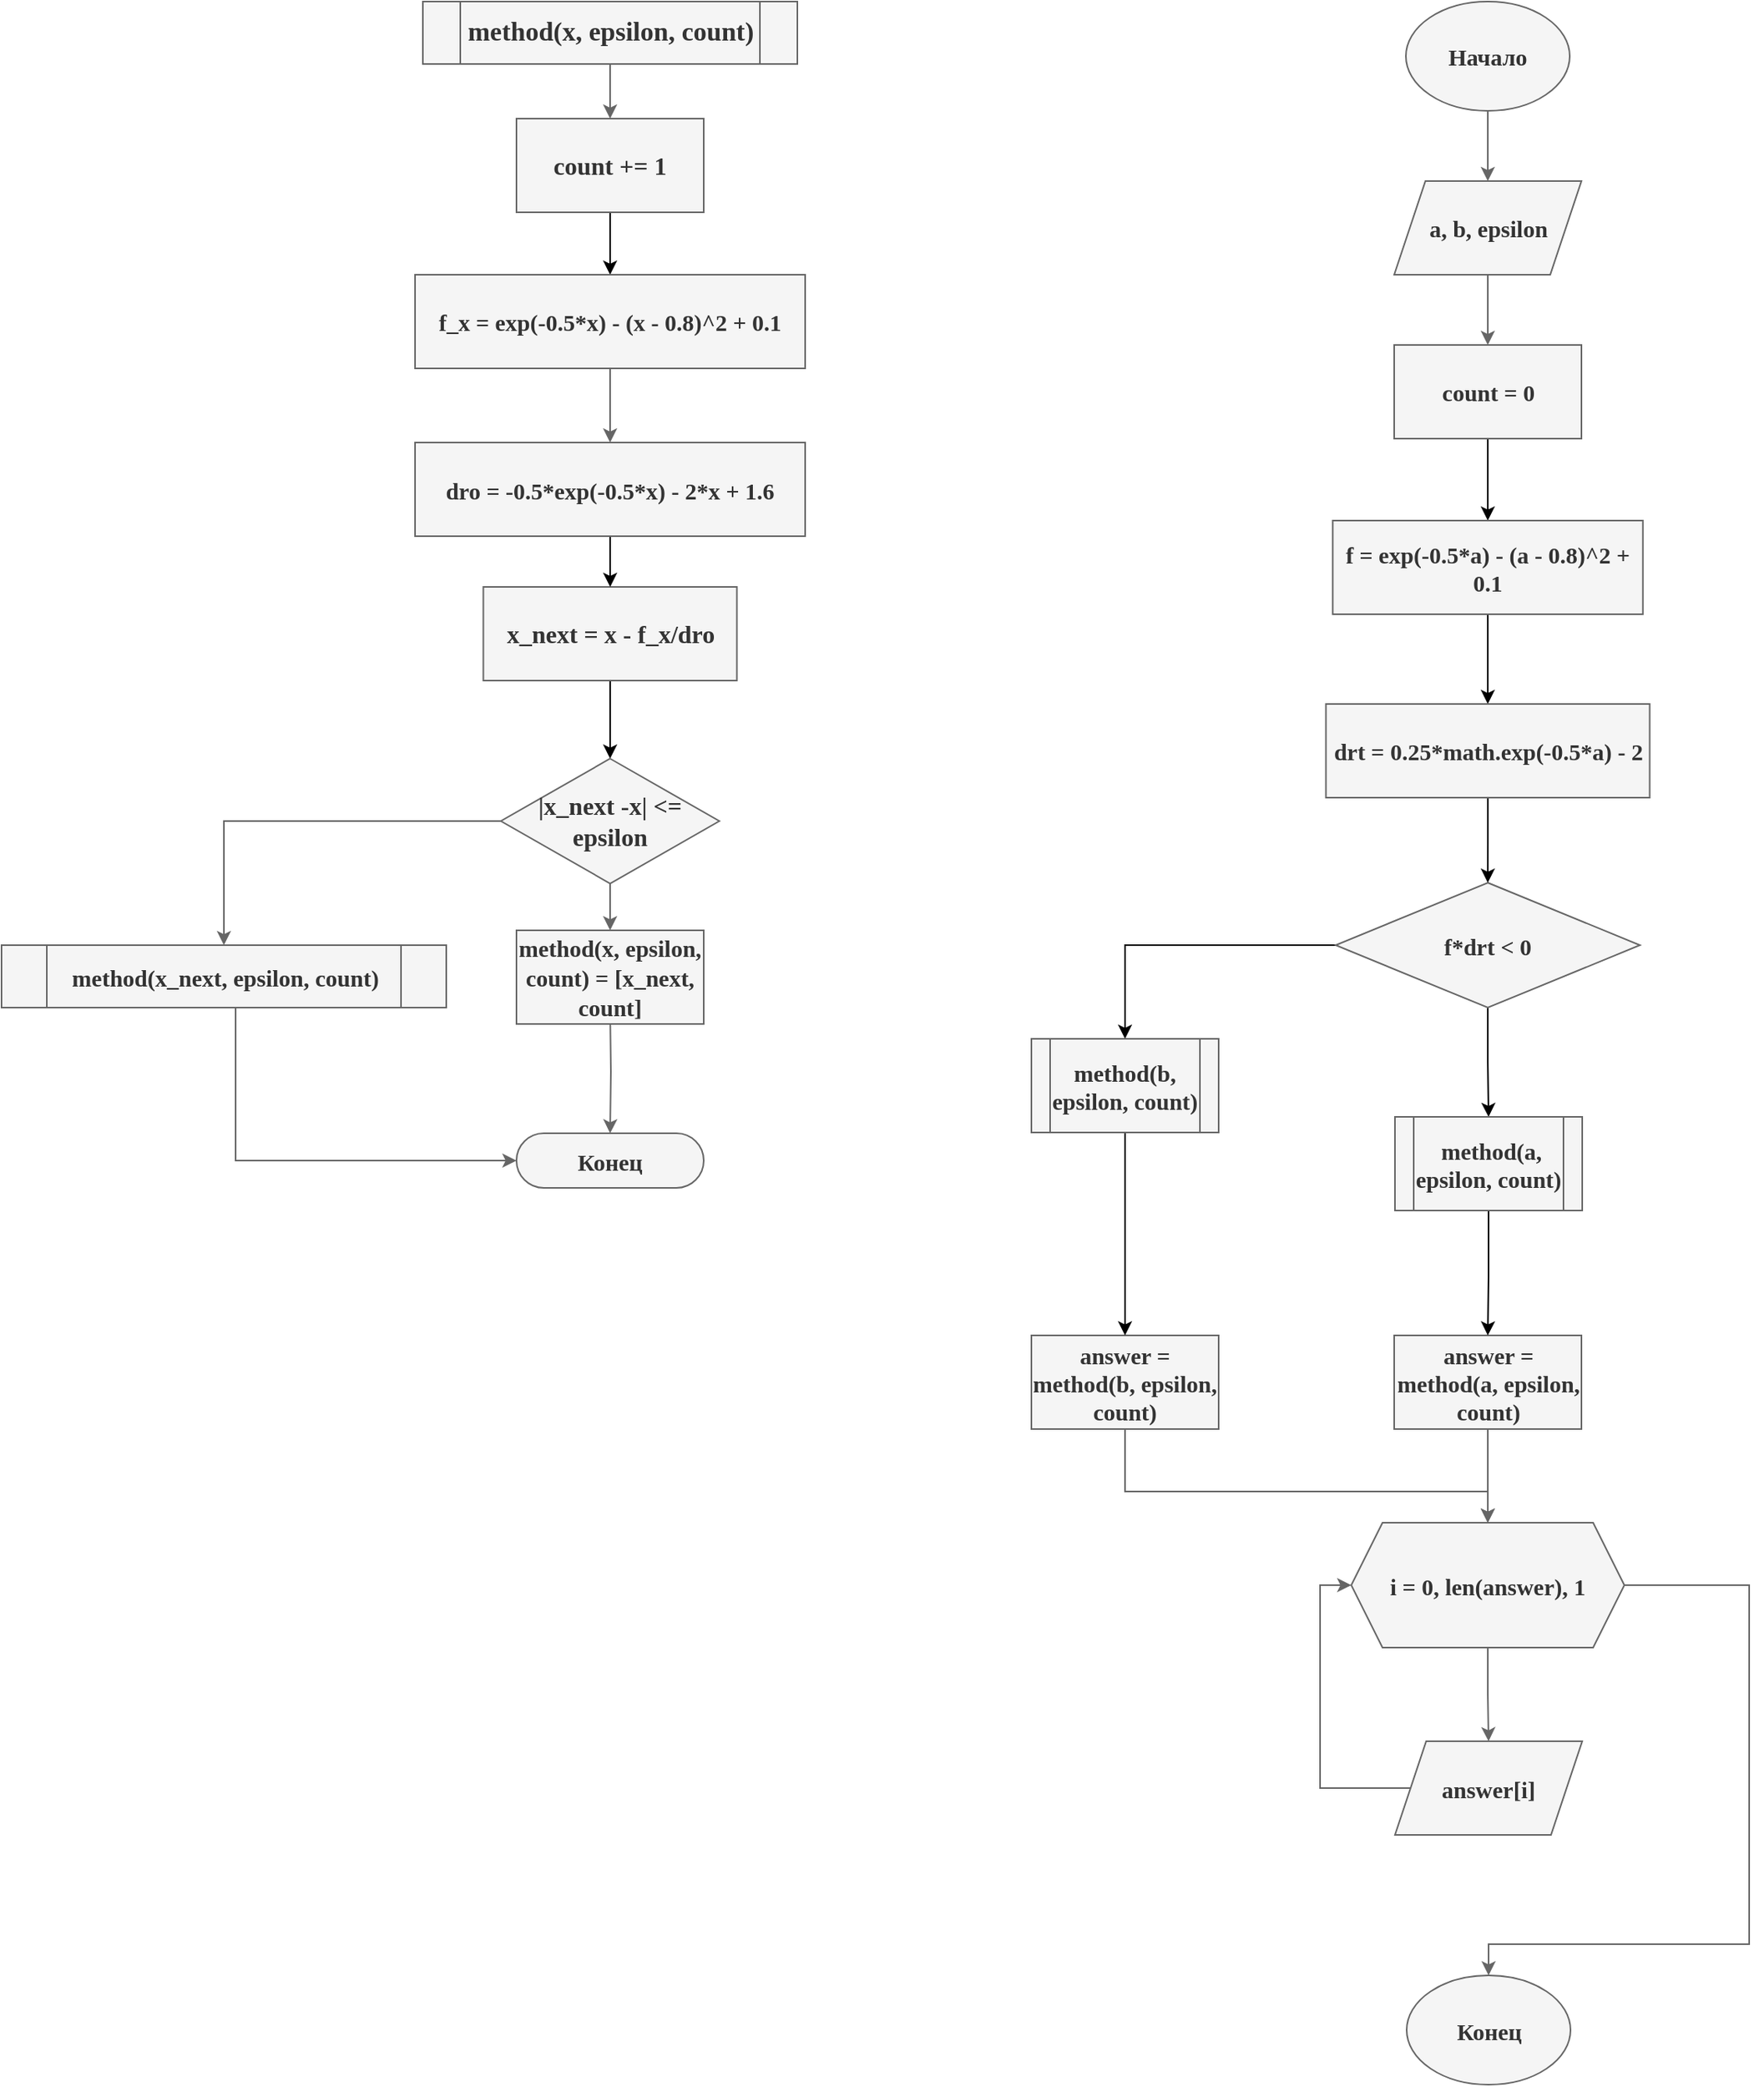 <mxfile version="14.4.4" type="device"><diagram id="C5RBs43oDa-KdzZeNtuy" name="Page-1"><mxGraphModel dx="1865" dy="552" grid="1" gridSize="10" guides="1" tooltips="1" connect="1" arrows="1" fold="1" page="1" pageScale="1" pageWidth="827" pageHeight="1169" math="0" shadow="0"><root><mxCell id="WIyWlLk6GJQsqaUBKTNV-0"/><mxCell id="WIyWlLk6GJQsqaUBKTNV-1" parent="WIyWlLk6GJQsqaUBKTNV-0"/><mxCell id="1kXEthfvPK5-8YO4eVUv-5" value="" style="edgeStyle=orthogonalEdgeStyle;rounded=0;orthogonalLoop=1;jettySize=auto;html=1;entryX=0.5;entryY=0;entryDx=0;entryDy=0;strokeWidth=1;fontFamily=Times New Roman;fillColor=#f5f5f5;strokeColor=#666666;fontStyle=1" parent="WIyWlLk6GJQsqaUBKTNV-1" source="1kXEthfvPK5-8YO4eVUv-6" edge="1"><mxGeometry relative="1" as="geometry"><mxPoint x="-70" y="95" as="targetPoint"/></mxGeometry></mxCell><mxCell id="1kXEthfvPK5-8YO4eVUv-6" value="&lt;span&gt;method(x, epsilon, count)&lt;/span&gt;" style="shape=process;html=1;backgroundOutline=1;strokeWidth=1;fontFamily=Times New Roman;fontSize=17;fillColor=#f5f5f5;strokeColor=#666666;fontColor=#333333;fontStyle=1" parent="WIyWlLk6GJQsqaUBKTNV-1" vertex="1"><mxGeometry x="-190" y="20" width="240" height="40" as="geometry"/></mxCell><mxCell id="1kXEthfvPK5-8YO4eVUv-7" value="" style="edgeStyle=orthogonalEdgeStyle;rounded=0;orthogonalLoop=1;jettySize=auto;html=1;strokeWidth=1;fontFamily=Times New Roman;fillColor=#f5f5f5;strokeColor=#666666;fontStyle=1" parent="WIyWlLk6GJQsqaUBKTNV-1" target="1kXEthfvPK5-8YO4eVUv-9" edge="1"><mxGeometry relative="1" as="geometry"><mxPoint x="-70" y="665" as="sourcePoint"/></mxGeometry></mxCell><mxCell id="1kXEthfvPK5-8YO4eVUv-9" value="&lt;font style=&quot;font-size: 15px&quot;&gt;&lt;span&gt;Конец&lt;/span&gt;&lt;/font&gt;" style="rounded=1;whiteSpace=wrap;html=1;fontSize=9;strokeWidth=1;arcSize=50;fontFamily=Times New Roman;fillColor=#f5f5f5;strokeColor=#666666;fontColor=#333333;fontStyle=1" parent="WIyWlLk6GJQsqaUBKTNV-1" vertex="1"><mxGeometry x="-130" y="745" width="120" height="35" as="geometry"/></mxCell><mxCell id="J3KhI6SmpT-N_aykuieB-4" value="" style="edgeStyle=orthogonalEdgeStyle;rounded=0;orthogonalLoop=1;jettySize=auto;html=1;strokeColor=#000000;strokeWidth=1;fontFamily=Times New Roman;fontSize=15;" parent="WIyWlLk6GJQsqaUBKTNV-1" source="1kXEthfvPK5-8YO4eVUv-10" target="J3KhI6SmpT-N_aykuieB-1" edge="1"><mxGeometry relative="1" as="geometry"/></mxCell><mxCell id="1kXEthfvPK5-8YO4eVUv-10" value="count += 1" style="rounded=0;whiteSpace=wrap;html=1;strokeColor=#666666;strokeWidth=1;fontFamily=Times New Roman;fontSize=16;fillColor=#f5f5f5;fontColor=#333333;fontStyle=1" parent="WIyWlLk6GJQsqaUBKTNV-1" vertex="1"><mxGeometry x="-130" y="95" width="120" height="60" as="geometry"/></mxCell><mxCell id="J3KhI6SmpT-N_aykuieB-0" value="" style="edgeStyle=orthogonalEdgeStyle;rounded=0;orthogonalLoop=1;jettySize=auto;html=1;strokeColor=#000000;strokeWidth=1;fontFamily=Times New Roman;fontSize=15;" parent="WIyWlLk6GJQsqaUBKTNV-1" source="1kXEthfvPK5-8YO4eVUv-11" target="1kXEthfvPK5-8YO4eVUv-12" edge="1"><mxGeometry relative="1" as="geometry"/></mxCell><mxCell id="1kXEthfvPK5-8YO4eVUv-11" value="x_next = x - f_x/dro" style="rounded=0;whiteSpace=wrap;html=1;strokeColor=#666666;strokeWidth=1;fontFamily=Times New Roman;fontSize=16;fillColor=#f5f5f5;fontColor=#333333;fontStyle=1" parent="WIyWlLk6GJQsqaUBKTNV-1" vertex="1"><mxGeometry x="-151.25" y="395" width="162.5" height="60" as="geometry"/></mxCell><mxCell id="1kXEthfvPK5-8YO4eVUv-14" value="" style="edgeStyle=orthogonalEdgeStyle;rounded=0;orthogonalLoop=1;jettySize=auto;html=1;strokeColor=#666666;strokeWidth=1;fontFamily=Times New Roman;fontSize=16;fillColor=#f5f5f5;fontStyle=1" parent="WIyWlLk6GJQsqaUBKTNV-1" source="1kXEthfvPK5-8YO4eVUv-12" target="1kXEthfvPK5-8YO4eVUv-13" edge="1"><mxGeometry relative="1" as="geometry"/></mxCell><mxCell id="1kXEthfvPK5-8YO4eVUv-18" value="" style="edgeStyle=orthogonalEdgeStyle;rounded=0;orthogonalLoop=1;jettySize=auto;html=1;strokeColor=#666666;strokeWidth=1;fontFamily=Times New Roman;fontSize=16;fillColor=#f5f5f5;fontStyle=1" parent="WIyWlLk6GJQsqaUBKTNV-1" source="1kXEthfvPK5-8YO4eVUv-12" target="1kXEthfvPK5-8YO4eVUv-17" edge="1"><mxGeometry relative="1" as="geometry"/></mxCell><mxCell id="1kXEthfvPK5-8YO4eVUv-12" value="|x_next -x| &amp;lt;= epsilon" style="rhombus;whiteSpace=wrap;html=1;strokeColor=#666666;strokeWidth=1;fontFamily=Times New Roman;fontSize=16;fillColor=#f5f5f5;fontColor=#333333;fontStyle=1" parent="WIyWlLk6GJQsqaUBKTNV-1" vertex="1"><mxGeometry x="-140" y="505" width="140" height="80" as="geometry"/></mxCell><mxCell id="1kXEthfvPK5-8YO4eVUv-20" style="edgeStyle=orthogonalEdgeStyle;rounded=0;orthogonalLoop=1;jettySize=auto;html=1;entryX=0;entryY=0.5;entryDx=0;entryDy=0;strokeColor=#666666;strokeWidth=1;fontFamily=Times New Roman;fontSize=15;fillColor=#f5f5f5;fontStyle=1" parent="WIyWlLk6GJQsqaUBKTNV-1" source="1kXEthfvPK5-8YO4eVUv-13" target="1kXEthfvPK5-8YO4eVUv-9" edge="1"><mxGeometry relative="1" as="geometry"><Array as="points"><mxPoint x="-310" y="763"/></Array></mxGeometry></mxCell><mxCell id="1kXEthfvPK5-8YO4eVUv-13" value="&lt;span style=&quot;font-size: 15px;&quot;&gt;method(x_next, epsilon, count)&lt;/span&gt;" style="shape=process;html=1;backgroundOutline=1;strokeWidth=1;fontFamily=Times New Roman;fontSize=15;fillColor=#f5f5f5;strokeColor=#666666;fontColor=#333333;fontStyle=1" parent="WIyWlLk6GJQsqaUBKTNV-1" vertex="1"><mxGeometry x="-460" y="624.5" width="285" height="40" as="geometry"/></mxCell><mxCell id="1kXEthfvPK5-8YO4eVUv-17" value="&lt;font style=&quot;font-size: 15px&quot;&gt;&lt;span style=&quot;color: rgb(51 , 51 , 51)&quot;&gt;method(x, epsilon, count) = [&lt;/span&gt;x_next, count]&lt;/font&gt;" style="rounded=0;whiteSpace=wrap;html=1;strokeColor=#666666;strokeWidth=1;fontFamily=Times New Roman;fontSize=16;fillColor=#f5f5f5;fontColor=#333333;fontStyle=1" parent="WIyWlLk6GJQsqaUBKTNV-1" vertex="1"><mxGeometry x="-130" y="615" width="120" height="60" as="geometry"/></mxCell><mxCell id="1kXEthfvPK5-8YO4eVUv-27" value="" style="edgeStyle=orthogonalEdgeStyle;rounded=0;orthogonalLoop=1;jettySize=auto;html=1;strokeColor=#666666;strokeWidth=1;fontFamily=Times New Roman;fontSize=15;fillColor=#f5f5f5;fontStyle=1" parent="WIyWlLk6GJQsqaUBKTNV-1" source="1kXEthfvPK5-8YO4eVUv-24" target="1kXEthfvPK5-8YO4eVUv-26" edge="1"><mxGeometry relative="1" as="geometry"/></mxCell><mxCell id="1kXEthfvPK5-8YO4eVUv-24" value="Начало" style="ellipse;whiteSpace=wrap;html=1;strokeColor=#666666;strokeWidth=1;fontFamily=Times New Roman;fontSize=15;fillColor=#f5f5f5;fontColor=#333333;fontStyle=1" parent="WIyWlLk6GJQsqaUBKTNV-1" vertex="1"><mxGeometry x="440" y="20" width="105" height="70" as="geometry"/></mxCell><mxCell id="1kXEthfvPK5-8YO4eVUv-30" value="" style="edgeStyle=orthogonalEdgeStyle;rounded=0;orthogonalLoop=1;jettySize=auto;html=1;strokeColor=#666666;strokeWidth=1;fontFamily=Times New Roman;fontSize=15;fillColor=#f5f5f5;fontStyle=1" parent="WIyWlLk6GJQsqaUBKTNV-1" source="1kXEthfvPK5-8YO4eVUv-26" target="1kXEthfvPK5-8YO4eVUv-28" edge="1"><mxGeometry relative="1" as="geometry"/></mxCell><mxCell id="1kXEthfvPK5-8YO4eVUv-26" value="a, b, epsilon" style="shape=parallelogram;perimeter=parallelogramPerimeter;whiteSpace=wrap;html=1;fixedSize=1;strokeColor=#666666;strokeWidth=1;fontFamily=Times New Roman;fontSize=15;fillColor=#f5f5f5;fontColor=#333333;fontStyle=1" parent="WIyWlLk6GJQsqaUBKTNV-1" vertex="1"><mxGeometry x="432.5" y="135" width="120" height="60" as="geometry"/></mxCell><mxCell id="J3KhI6SmpT-N_aykuieB-9" value="" style="edgeStyle=orthogonalEdgeStyle;rounded=0;orthogonalLoop=1;jettySize=auto;html=1;strokeColor=#000000;strokeWidth=1;fontFamily=Times New Roman;fontSize=15;" parent="WIyWlLk6GJQsqaUBKTNV-1" source="1kXEthfvPK5-8YO4eVUv-28" target="J3KhI6SmpT-N_aykuieB-7" edge="1"><mxGeometry relative="1" as="geometry"/></mxCell><mxCell id="1kXEthfvPK5-8YO4eVUv-28" value="count = 0" style="rounded=0;whiteSpace=wrap;html=1;strokeColor=#666666;strokeWidth=1;fontFamily=Times New Roman;fontSize=15;fillColor=#f5f5f5;fontColor=#333333;fontStyle=1" parent="WIyWlLk6GJQsqaUBKTNV-1" vertex="1"><mxGeometry x="432.5" y="240" width="120" height="60" as="geometry"/></mxCell><mxCell id="erK5eG0mCj-XwemoUjG2-5" value="" style="edgeStyle=orthogonalEdgeStyle;rounded=0;orthogonalLoop=1;jettySize=auto;html=1;" parent="WIyWlLk6GJQsqaUBKTNV-1" source="1kXEthfvPK5-8YO4eVUv-29" target="erK5eG0mCj-XwemoUjG2-4" edge="1"><mxGeometry relative="1" as="geometry"/></mxCell><mxCell id="erK5eG0mCj-XwemoUjG2-7" style="edgeStyle=orthogonalEdgeStyle;rounded=0;orthogonalLoop=1;jettySize=auto;html=1;entryX=0.5;entryY=0;entryDx=0;entryDy=0;" parent="WIyWlLk6GJQsqaUBKTNV-1" source="1kXEthfvPK5-8YO4eVUv-29" target="erK5eG0mCj-XwemoUjG2-3" edge="1"><mxGeometry relative="1" as="geometry"/></mxCell><mxCell id="1kXEthfvPK5-8YO4eVUv-29" value="f*drt &amp;lt; 0" style="rhombus;whiteSpace=wrap;html=1;strokeColor=#666666;strokeWidth=1;fontFamily=Times New Roman;fontSize=15;fillColor=#f5f5f5;fontColor=#333333;fontStyle=1" parent="WIyWlLk6GJQsqaUBKTNV-1" vertex="1"><mxGeometry x="395" y="584.5" width="195" height="80" as="geometry"/></mxCell><mxCell id="1kXEthfvPK5-8YO4eVUv-39" value="" style="edgeStyle=orthogonalEdgeStyle;rounded=0;orthogonalLoop=1;jettySize=auto;html=1;strokeColor=#666666;strokeWidth=1;fontFamily=Times New Roman;fontSize=15;fillColor=#f5f5f5;fontStyle=1" parent="WIyWlLk6GJQsqaUBKTNV-1" source="1kXEthfvPK5-8YO4eVUv-33" target="1kXEthfvPK5-8YO4eVUv-38" edge="1"><mxGeometry relative="1" as="geometry"/></mxCell><mxCell id="1kXEthfvPK5-8YO4eVUv-33" value="&lt;span&gt;answer = method(a, epsilon, count)&lt;/span&gt;" style="whiteSpace=wrap;html=1;backgroundOutline=1;strokeColor=#666666;strokeWidth=1;fontFamily=Times New Roman;fontSize=15;fillColor=#f5f5f5;fontColor=#333333;fontStyle=1" parent="WIyWlLk6GJQsqaUBKTNV-1" vertex="1"><mxGeometry x="432.5" y="874.5" width="120" height="60" as="geometry"/></mxCell><mxCell id="1kXEthfvPK5-8YO4eVUv-40" style="edgeStyle=orthogonalEdgeStyle;rounded=0;orthogonalLoop=1;jettySize=auto;html=1;entryX=0.5;entryY=0;entryDx=0;entryDy=0;strokeColor=#666666;strokeWidth=1;fontFamily=Times New Roman;fontSize=15;fillColor=#f5f5f5;fontStyle=1" parent="WIyWlLk6GJQsqaUBKTNV-1" source="1kXEthfvPK5-8YO4eVUv-34" target="1kXEthfvPK5-8YO4eVUv-38" edge="1"><mxGeometry relative="1" as="geometry"><Array as="points"><mxPoint x="260" y="974.5"/><mxPoint x="493" y="974.5"/></Array></mxGeometry></mxCell><mxCell id="1kXEthfvPK5-8YO4eVUv-34" value="&lt;span&gt;answer = method(b, epsilon, count)&lt;/span&gt;" style="whiteSpace=wrap;html=1;backgroundOutline=1;strokeColor=#666666;strokeWidth=1;fontFamily=Times New Roman;fontSize=15;fillColor=#f5f5f5;fontColor=#333333;fontStyle=1" parent="WIyWlLk6GJQsqaUBKTNV-1" vertex="1"><mxGeometry x="200" y="874.5" width="120" height="60" as="geometry"/></mxCell><mxCell id="1kXEthfvPK5-8YO4eVUv-42" value="" style="edgeStyle=orthogonalEdgeStyle;rounded=0;orthogonalLoop=1;jettySize=auto;html=1;strokeColor=#666666;strokeWidth=1;fontFamily=Times New Roman;fontSize=15;fillColor=#f5f5f5;fontStyle=1" parent="WIyWlLk6GJQsqaUBKTNV-1" source="1kXEthfvPK5-8YO4eVUv-38" target="1kXEthfvPK5-8YO4eVUv-41" edge="1"><mxGeometry relative="1" as="geometry"/></mxCell><mxCell id="1kXEthfvPK5-8YO4eVUv-45" style="edgeStyle=orthogonalEdgeStyle;rounded=0;orthogonalLoop=1;jettySize=auto;html=1;entryX=0.5;entryY=0;entryDx=0;entryDy=0;strokeColor=#666666;strokeWidth=1;fontFamily=Times New Roman;fontSize=15;fillColor=#f5f5f5;fontStyle=1" parent="WIyWlLk6GJQsqaUBKTNV-1" source="1kXEthfvPK5-8YO4eVUv-38" target="1kXEthfvPK5-8YO4eVUv-44" edge="1"><mxGeometry relative="1" as="geometry"><Array as="points"><mxPoint x="660" y="1034.5"/><mxPoint x="660" y="1264.5"/></Array></mxGeometry></mxCell><mxCell id="1kXEthfvPK5-8YO4eVUv-38" value="i = 0, len(answer), 1" style="shape=hexagon;perimeter=hexagonPerimeter2;whiteSpace=wrap;html=1;fixedSize=1;strokeColor=#666666;strokeWidth=1;fontFamily=Times New Roman;fontSize=15;fillColor=#f5f5f5;fontColor=#333333;fontStyle=1" parent="WIyWlLk6GJQsqaUBKTNV-1" vertex="1"><mxGeometry x="405" y="994.5" width="175" height="80" as="geometry"/></mxCell><mxCell id="1kXEthfvPK5-8YO4eVUv-43" style="edgeStyle=orthogonalEdgeStyle;rounded=0;orthogonalLoop=1;jettySize=auto;html=1;entryX=0;entryY=0.5;entryDx=0;entryDy=0;strokeColor=#666666;strokeWidth=1;fontFamily=Times New Roman;fontSize=15;fillColor=#f5f5f5;fontStyle=1" parent="WIyWlLk6GJQsqaUBKTNV-1" source="1kXEthfvPK5-8YO4eVUv-41" target="1kXEthfvPK5-8YO4eVUv-38" edge="1"><mxGeometry relative="1" as="geometry"><Array as="points"><mxPoint x="385" y="1164.5"/><mxPoint x="385" y="1034.5"/></Array></mxGeometry></mxCell><mxCell id="1kXEthfvPK5-8YO4eVUv-41" value="answer[i]" style="shape=parallelogram;perimeter=parallelogramPerimeter;whiteSpace=wrap;html=1;fixedSize=1;strokeColor=#666666;strokeWidth=1;fontFamily=Times New Roman;fontSize=15;fillColor=#f5f5f5;fontColor=#333333;fontStyle=1" parent="WIyWlLk6GJQsqaUBKTNV-1" vertex="1"><mxGeometry x="433" y="1134.5" width="120" height="60" as="geometry"/></mxCell><mxCell id="1kXEthfvPK5-8YO4eVUv-44" value="Конец" style="ellipse;whiteSpace=wrap;html=1;strokeColor=#666666;strokeWidth=1;fontFamily=Times New Roman;fontSize=15;fillColor=#f5f5f5;fontColor=#333333;fontStyle=1" parent="WIyWlLk6GJQsqaUBKTNV-1" vertex="1"><mxGeometry x="440.5" y="1284.5" width="105" height="70" as="geometry"/></mxCell><mxCell id="J3KhI6SmpT-N_aykuieB-3" value="" style="edgeStyle=orthogonalEdgeStyle;rounded=0;orthogonalLoop=1;jettySize=auto;html=1;strokeColor=#666666;strokeWidth=1;fontFamily=Times New Roman;fontSize=15;fontStyle=1;fillColor=#f5f5f5;" parent="WIyWlLk6GJQsqaUBKTNV-1" source="J3KhI6SmpT-N_aykuieB-1" target="J3KhI6SmpT-N_aykuieB-2" edge="1"><mxGeometry relative="1" as="geometry"/></mxCell><mxCell id="J3KhI6SmpT-N_aykuieB-1" value="f_x = exp(-0.5*x) - (x - 0.8)^2 + 0.1" style="whiteSpace=wrap;html=1;backgroundOutline=1;strokeColor=#666666;strokeWidth=1;fontFamily=Times New Roman;fontSize=15;fontStyle=1;fillColor=#f5f5f5;fontColor=#333333;" parent="WIyWlLk6GJQsqaUBKTNV-1" vertex="1"><mxGeometry x="-195" y="195" width="250" height="60" as="geometry"/></mxCell><mxCell id="J3KhI6SmpT-N_aykuieB-5" value="" style="edgeStyle=orthogonalEdgeStyle;rounded=0;orthogonalLoop=1;jettySize=auto;html=1;strokeColor=#000000;strokeWidth=1;fontFamily=Times New Roman;fontSize=15;" parent="WIyWlLk6GJQsqaUBKTNV-1" source="J3KhI6SmpT-N_aykuieB-2" target="1kXEthfvPK5-8YO4eVUv-11" edge="1"><mxGeometry relative="1" as="geometry"/></mxCell><mxCell id="J3KhI6SmpT-N_aykuieB-2" value="dro =&amp;nbsp;-0.5*exp(-0.5*x) - 2*x + 1.6" style="whiteSpace=wrap;html=1;backgroundOutline=1;strokeColor=#666666;strokeWidth=1;fontFamily=Times New Roman;fontSize=15;fontStyle=1;fillColor=#f5f5f5;fontColor=#333333;" parent="WIyWlLk6GJQsqaUBKTNV-1" vertex="1"><mxGeometry x="-195" y="302.5" width="250" height="60" as="geometry"/></mxCell><mxCell id="erK5eG0mCj-XwemoUjG2-1" value="" style="edgeStyle=orthogonalEdgeStyle;rounded=0;orthogonalLoop=1;jettySize=auto;html=1;entryX=0.5;entryY=0;entryDx=0;entryDy=0;" parent="WIyWlLk6GJQsqaUBKTNV-1" source="J3KhI6SmpT-N_aykuieB-7" target="J3KhI6SmpT-N_aykuieB-8" edge="1"><mxGeometry relative="1" as="geometry"><mxPoint x="493" y="480" as="targetPoint"/></mxGeometry></mxCell><mxCell id="J3KhI6SmpT-N_aykuieB-7" value="f = exp(-0.5*a) - (a - 0.8)^2 + 0.1" style="whiteSpace=wrap;html=1;backgroundOutline=1;strokeColor=#666666;strokeWidth=1;fontFamily=Times New Roman;fontSize=15;fontStyle=1;fillColor=#f5f5f5;fontColor=#333333;" parent="WIyWlLk6GJQsqaUBKTNV-1" vertex="1"><mxGeometry x="393.13" y="352.5" width="198.75" height="60" as="geometry"/></mxCell><mxCell id="J3KhI6SmpT-N_aykuieB-10" value="" style="edgeStyle=orthogonalEdgeStyle;rounded=0;orthogonalLoop=1;jettySize=auto;html=1;strokeColor=#000000;strokeWidth=1;fontFamily=Times New Roman;fontSize=15;" parent="WIyWlLk6GJQsqaUBKTNV-1" source="J3KhI6SmpT-N_aykuieB-8" target="1kXEthfvPK5-8YO4eVUv-29" edge="1"><mxGeometry relative="1" as="geometry"/></mxCell><mxCell id="J3KhI6SmpT-N_aykuieB-8" value="drt =&amp;nbsp;0.25*math.exp(-0.5*a) - 2" style="whiteSpace=wrap;html=1;backgroundOutline=1;strokeColor=#666666;strokeWidth=1;fontFamily=Times New Roman;fontSize=15;fontStyle=1;fillColor=#f5f5f5;fontColor=#333333;" parent="WIyWlLk6GJQsqaUBKTNV-1" vertex="1"><mxGeometry x="388.75" y="470" width="207.5" height="60" as="geometry"/></mxCell><mxCell id="erK5eG0mCj-XwemoUjG2-8" style="edgeStyle=orthogonalEdgeStyle;rounded=0;orthogonalLoop=1;jettySize=auto;html=1;entryX=0.5;entryY=0;entryDx=0;entryDy=0;" parent="WIyWlLk6GJQsqaUBKTNV-1" source="erK5eG0mCj-XwemoUjG2-3" target="1kXEthfvPK5-8YO4eVUv-34" edge="1"><mxGeometry relative="1" as="geometry"/></mxCell><mxCell id="erK5eG0mCj-XwemoUjG2-3" value="&lt;span style=&quot;color: rgb(51 , 51 , 51) ; font-family: &amp;#34;times new roman&amp;#34; ; font-size: 15px ; font-weight: 700&quot;&gt;method(b, epsilon, count)&lt;/span&gt;" style="shape=process;whiteSpace=wrap;html=1;backgroundOutline=1;fillColor=#f5f5f5;strokeColor=#666666;fontColor=#333333;" parent="WIyWlLk6GJQsqaUBKTNV-1" vertex="1"><mxGeometry x="200" y="684.5" width="120" height="60" as="geometry"/></mxCell><mxCell id="erK5eG0mCj-XwemoUjG2-6" value="" style="edgeStyle=orthogonalEdgeStyle;rounded=0;orthogonalLoop=1;jettySize=auto;html=1;" parent="WIyWlLk6GJQsqaUBKTNV-1" source="erK5eG0mCj-XwemoUjG2-4" target="1kXEthfvPK5-8YO4eVUv-33" edge="1"><mxGeometry relative="1" as="geometry"/></mxCell><mxCell id="erK5eG0mCj-XwemoUjG2-4" value="&lt;span style=&quot;color: rgb(51 , 51 , 51) ; font-family: &amp;#34;times new roman&amp;#34; ; font-size: 15px ; font-weight: 700&quot;&gt;&amp;nbsp;method(a, epsilon, count)&lt;/span&gt;" style="shape=process;whiteSpace=wrap;html=1;backgroundOutline=1;fillColor=#f5f5f5;strokeColor=#666666;fontColor=#333333;" parent="WIyWlLk6GJQsqaUBKTNV-1" vertex="1"><mxGeometry x="433" y="734.5" width="120" height="60" as="geometry"/></mxCell></root></mxGraphModel></diagram></mxfile>